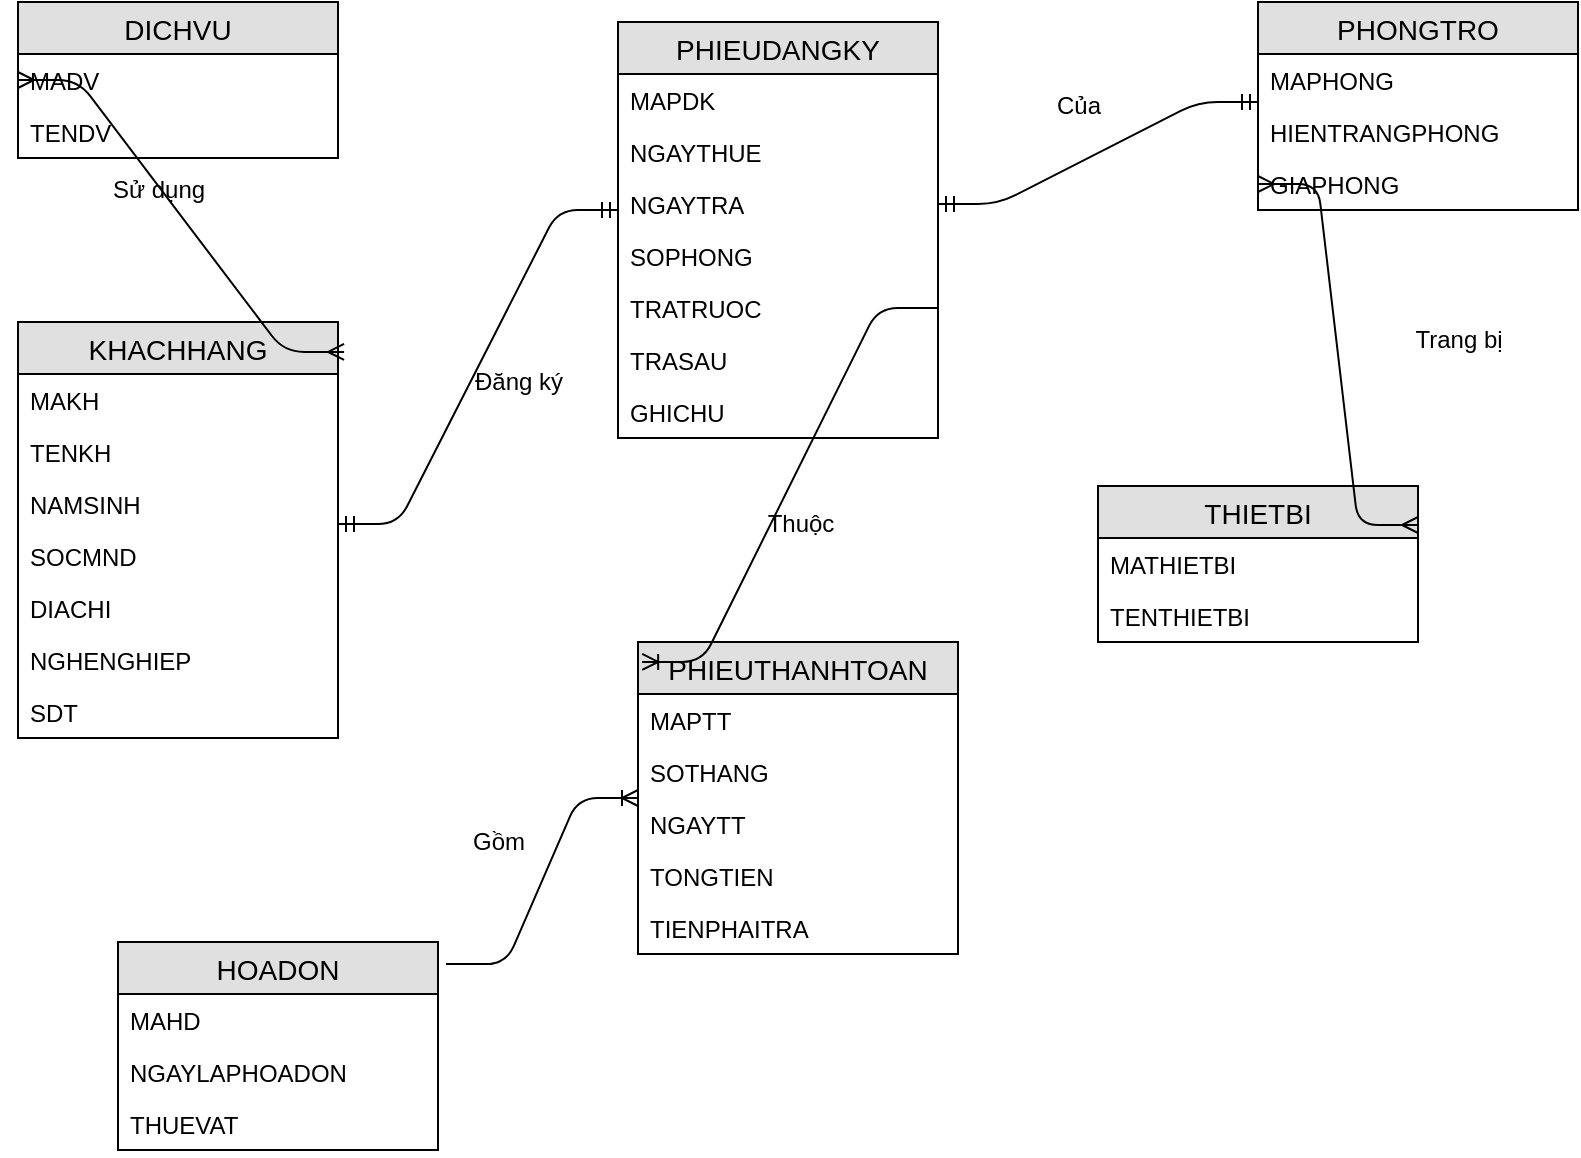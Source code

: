 <mxfile version="12.7.1" type="github"><diagram id="C5RBs43oDa-KdzZeNtuy" name="Page-1"><mxGraphModel dx="1695" dy="401" grid="1" gridSize="10" guides="1" tooltips="1" connect="1" arrows="1" fold="1" page="1" pageScale="1" pageWidth="827" pageHeight="1169" math="0" shadow="0"><root><mxCell id="WIyWlLk6GJQsqaUBKTNV-0"/><mxCell id="WIyWlLk6GJQsqaUBKTNV-1" parent="WIyWlLk6GJQsqaUBKTNV-0"/><mxCell id="ZzcFU4tDt_tdUnmdOKed-1" value="DICHVU" style="swimlane;fontStyle=0;childLayout=stackLayout;horizontal=1;startSize=26;fillColor=#e0e0e0;horizontalStack=0;resizeParent=1;resizeParentMax=0;resizeLast=0;collapsible=1;marginBottom=0;swimlaneFillColor=#ffffff;align=center;fontSize=14;" vertex="1" parent="WIyWlLk6GJQsqaUBKTNV-1"><mxGeometry x="20" y="20" width="160" height="78" as="geometry"/></mxCell><mxCell id="ZzcFU4tDt_tdUnmdOKed-2" value="MADV" style="text;strokeColor=none;fillColor=none;spacingLeft=4;spacingRight=4;overflow=hidden;rotatable=0;points=[[0,0.5],[1,0.5]];portConstraint=eastwest;fontSize=12;" vertex="1" parent="ZzcFU4tDt_tdUnmdOKed-1"><mxGeometry y="26" width="160" height="26" as="geometry"/></mxCell><mxCell id="ZzcFU4tDt_tdUnmdOKed-3" value="TENDV" style="text;strokeColor=none;fillColor=none;spacingLeft=4;spacingRight=4;overflow=hidden;rotatable=0;points=[[0,0.5],[1,0.5]];portConstraint=eastwest;fontSize=12;" vertex="1" parent="ZzcFU4tDt_tdUnmdOKed-1"><mxGeometry y="52" width="160" height="26" as="geometry"/></mxCell><mxCell id="ZzcFU4tDt_tdUnmdOKed-5" value="KHACHHANG" style="swimlane;fontStyle=0;childLayout=stackLayout;horizontal=1;startSize=26;fillColor=#e0e0e0;horizontalStack=0;resizeParent=1;resizeParentMax=0;resizeLast=0;collapsible=1;marginBottom=0;swimlaneFillColor=#ffffff;align=center;fontSize=14;" vertex="1" parent="WIyWlLk6GJQsqaUBKTNV-1"><mxGeometry x="20" y="180" width="160" height="208" as="geometry"/></mxCell><mxCell id="ZzcFU4tDt_tdUnmdOKed-6" value="MAKH" style="text;strokeColor=none;fillColor=none;spacingLeft=4;spacingRight=4;overflow=hidden;rotatable=0;points=[[0,0.5],[1,0.5]];portConstraint=eastwest;fontSize=12;" vertex="1" parent="ZzcFU4tDt_tdUnmdOKed-5"><mxGeometry y="26" width="160" height="26" as="geometry"/></mxCell><mxCell id="ZzcFU4tDt_tdUnmdOKed-7" value="TENKH " style="text;strokeColor=none;fillColor=none;spacingLeft=4;spacingRight=4;overflow=hidden;rotatable=0;points=[[0,0.5],[1,0.5]];portConstraint=eastwest;fontSize=12;" vertex="1" parent="ZzcFU4tDt_tdUnmdOKed-5"><mxGeometry y="52" width="160" height="26" as="geometry"/></mxCell><mxCell id="ZzcFU4tDt_tdUnmdOKed-8" value="NAMSINH" style="text;strokeColor=none;fillColor=none;spacingLeft=4;spacingRight=4;overflow=hidden;rotatable=0;points=[[0,0.5],[1,0.5]];portConstraint=eastwest;fontSize=12;" vertex="1" parent="ZzcFU4tDt_tdUnmdOKed-5"><mxGeometry y="78" width="160" height="26" as="geometry"/></mxCell><mxCell id="ZzcFU4tDt_tdUnmdOKed-10" value="SOCMND" style="text;strokeColor=none;fillColor=none;spacingLeft=4;spacingRight=4;overflow=hidden;rotatable=0;points=[[0,0.5],[1,0.5]];portConstraint=eastwest;fontSize=12;" vertex="1" parent="ZzcFU4tDt_tdUnmdOKed-5"><mxGeometry y="104" width="160" height="26" as="geometry"/></mxCell><mxCell id="ZzcFU4tDt_tdUnmdOKed-12" value="DIACHI" style="text;strokeColor=none;fillColor=none;spacingLeft=4;spacingRight=4;overflow=hidden;rotatable=0;points=[[0,0.5],[1,0.5]];portConstraint=eastwest;fontSize=12;" vertex="1" parent="ZzcFU4tDt_tdUnmdOKed-5"><mxGeometry y="130" width="160" height="26" as="geometry"/></mxCell><mxCell id="ZzcFU4tDt_tdUnmdOKed-11" value="NGHENGHIEP" style="text;strokeColor=none;fillColor=none;spacingLeft=4;spacingRight=4;overflow=hidden;rotatable=0;points=[[0,0.5],[1,0.5]];portConstraint=eastwest;fontSize=12;" vertex="1" parent="ZzcFU4tDt_tdUnmdOKed-5"><mxGeometry y="156" width="160" height="26" as="geometry"/></mxCell><mxCell id="ZzcFU4tDt_tdUnmdOKed-9" value="SDT" style="text;strokeColor=none;fillColor=none;spacingLeft=4;spacingRight=4;overflow=hidden;rotatable=0;points=[[0,0.5],[1,0.5]];portConstraint=eastwest;fontSize=12;" vertex="1" parent="ZzcFU4tDt_tdUnmdOKed-5"><mxGeometry y="182" width="160" height="26" as="geometry"/></mxCell><mxCell id="ZzcFU4tDt_tdUnmdOKed-13" value="PHIEUDANGKY" style="swimlane;fontStyle=0;childLayout=stackLayout;horizontal=1;startSize=26;fillColor=#e0e0e0;horizontalStack=0;resizeParent=1;resizeParentMax=0;resizeLast=0;collapsible=1;marginBottom=0;swimlaneFillColor=#ffffff;align=center;fontSize=14;" vertex="1" parent="WIyWlLk6GJQsqaUBKTNV-1"><mxGeometry x="320" y="30" width="160" height="208" as="geometry"/></mxCell><mxCell id="ZzcFU4tDt_tdUnmdOKed-14" value="MAPDK" style="text;strokeColor=none;fillColor=none;spacingLeft=4;spacingRight=4;overflow=hidden;rotatable=0;points=[[0,0.5],[1,0.5]];portConstraint=eastwest;fontSize=12;" vertex="1" parent="ZzcFU4tDt_tdUnmdOKed-13"><mxGeometry y="26" width="160" height="26" as="geometry"/></mxCell><mxCell id="ZzcFU4tDt_tdUnmdOKed-15" value="NGAYTHUE" style="text;strokeColor=none;fillColor=none;spacingLeft=4;spacingRight=4;overflow=hidden;rotatable=0;points=[[0,0.5],[1,0.5]];portConstraint=eastwest;fontSize=12;" vertex="1" parent="ZzcFU4tDt_tdUnmdOKed-13"><mxGeometry y="52" width="160" height="26" as="geometry"/></mxCell><mxCell id="ZzcFU4tDt_tdUnmdOKed-18" value="NGAYTRA" style="text;strokeColor=none;fillColor=none;spacingLeft=4;spacingRight=4;overflow=hidden;rotatable=0;points=[[0,0.5],[1,0.5]];portConstraint=eastwest;fontSize=12;" vertex="1" parent="ZzcFU4tDt_tdUnmdOKed-13"><mxGeometry y="78" width="160" height="26" as="geometry"/></mxCell><mxCell id="ZzcFU4tDt_tdUnmdOKed-17" value="SOPHONG" style="text;strokeColor=none;fillColor=none;spacingLeft=4;spacingRight=4;overflow=hidden;rotatable=0;points=[[0,0.5],[1,0.5]];portConstraint=eastwest;fontSize=12;" vertex="1" parent="ZzcFU4tDt_tdUnmdOKed-13"><mxGeometry y="104" width="160" height="26" as="geometry"/></mxCell><mxCell id="ZzcFU4tDt_tdUnmdOKed-20" value="TRATRUOC" style="text;strokeColor=none;fillColor=none;spacingLeft=4;spacingRight=4;overflow=hidden;rotatable=0;points=[[0,0.5],[1,0.5]];portConstraint=eastwest;fontSize=12;" vertex="1" parent="ZzcFU4tDt_tdUnmdOKed-13"><mxGeometry y="130" width="160" height="26" as="geometry"/></mxCell><mxCell id="ZzcFU4tDt_tdUnmdOKed-19" value="TRASAU" style="text;strokeColor=none;fillColor=none;spacingLeft=4;spacingRight=4;overflow=hidden;rotatable=0;points=[[0,0.5],[1,0.5]];portConstraint=eastwest;fontSize=12;" vertex="1" parent="ZzcFU4tDt_tdUnmdOKed-13"><mxGeometry y="156" width="160" height="26" as="geometry"/></mxCell><mxCell id="ZzcFU4tDt_tdUnmdOKed-16" value="GHICHU" style="text;strokeColor=none;fillColor=none;spacingLeft=4;spacingRight=4;overflow=hidden;rotatable=0;points=[[0,0.5],[1,0.5]];portConstraint=eastwest;fontSize=12;" vertex="1" parent="ZzcFU4tDt_tdUnmdOKed-13"><mxGeometry y="182" width="160" height="26" as="geometry"/></mxCell><mxCell id="ZzcFU4tDt_tdUnmdOKed-21" value="PHONGTRO" style="swimlane;fontStyle=0;childLayout=stackLayout;horizontal=1;startSize=26;fillColor=#e0e0e0;horizontalStack=0;resizeParent=1;resizeParentMax=0;resizeLast=0;collapsible=1;marginBottom=0;swimlaneFillColor=#ffffff;align=center;fontSize=14;" vertex="1" parent="WIyWlLk6GJQsqaUBKTNV-1"><mxGeometry x="640" y="20" width="160" height="104" as="geometry"/></mxCell><mxCell id="ZzcFU4tDt_tdUnmdOKed-22" value="MAPHONG" style="text;strokeColor=none;fillColor=none;spacingLeft=4;spacingRight=4;overflow=hidden;rotatable=0;points=[[0,0.5],[1,0.5]];portConstraint=eastwest;fontSize=12;" vertex="1" parent="ZzcFU4tDt_tdUnmdOKed-21"><mxGeometry y="26" width="160" height="26" as="geometry"/></mxCell><mxCell id="ZzcFU4tDt_tdUnmdOKed-23" value="HIENTRANGPHONG" style="text;strokeColor=none;fillColor=none;spacingLeft=4;spacingRight=4;overflow=hidden;rotatable=0;points=[[0,0.5],[1,0.5]];portConstraint=eastwest;fontSize=12;" vertex="1" parent="ZzcFU4tDt_tdUnmdOKed-21"><mxGeometry y="52" width="160" height="26" as="geometry"/></mxCell><mxCell id="ZzcFU4tDt_tdUnmdOKed-24" value="GIAPHONG" style="text;strokeColor=none;fillColor=none;spacingLeft=4;spacingRight=4;overflow=hidden;rotatable=0;points=[[0,0.5],[1,0.5]];portConstraint=eastwest;fontSize=12;" vertex="1" parent="ZzcFU4tDt_tdUnmdOKed-21"><mxGeometry y="78" width="160" height="26" as="geometry"/></mxCell><mxCell id="ZzcFU4tDt_tdUnmdOKed-25" value="THIETBI" style="swimlane;fontStyle=0;childLayout=stackLayout;horizontal=1;startSize=26;fillColor=#e0e0e0;horizontalStack=0;resizeParent=1;resizeParentMax=0;resizeLast=0;collapsible=1;marginBottom=0;swimlaneFillColor=#ffffff;align=center;fontSize=14;" vertex="1" parent="WIyWlLk6GJQsqaUBKTNV-1"><mxGeometry x="560" y="262" width="160" height="78" as="geometry"/></mxCell><mxCell id="ZzcFU4tDt_tdUnmdOKed-26" value="MATHIETBI" style="text;strokeColor=none;fillColor=none;spacingLeft=4;spacingRight=4;overflow=hidden;rotatable=0;points=[[0,0.5],[1,0.5]];portConstraint=eastwest;fontSize=12;" vertex="1" parent="ZzcFU4tDt_tdUnmdOKed-25"><mxGeometry y="26" width="160" height="26" as="geometry"/></mxCell><mxCell id="ZzcFU4tDt_tdUnmdOKed-27" value="TENTHIETBI" style="text;strokeColor=none;fillColor=none;spacingLeft=4;spacingRight=4;overflow=hidden;rotatable=0;points=[[0,0.5],[1,0.5]];portConstraint=eastwest;fontSize=12;" vertex="1" parent="ZzcFU4tDt_tdUnmdOKed-25"><mxGeometry y="52" width="160" height="26" as="geometry"/></mxCell><mxCell id="ZzcFU4tDt_tdUnmdOKed-29" value="PHIEUTHANHTOAN" style="swimlane;fontStyle=0;childLayout=stackLayout;horizontal=1;startSize=26;fillColor=#e0e0e0;horizontalStack=0;resizeParent=1;resizeParentMax=0;resizeLast=0;collapsible=1;marginBottom=0;swimlaneFillColor=#ffffff;align=center;fontSize=14;" vertex="1" parent="WIyWlLk6GJQsqaUBKTNV-1"><mxGeometry x="330" y="340" width="160" height="156" as="geometry"/></mxCell><mxCell id="ZzcFU4tDt_tdUnmdOKed-30" value="MAPTT" style="text;strokeColor=none;fillColor=none;spacingLeft=4;spacingRight=4;overflow=hidden;rotatable=0;points=[[0,0.5],[1,0.5]];portConstraint=eastwest;fontSize=12;" vertex="1" parent="ZzcFU4tDt_tdUnmdOKed-29"><mxGeometry y="26" width="160" height="26" as="geometry"/></mxCell><mxCell id="ZzcFU4tDt_tdUnmdOKed-31" value="SOTHANG" style="text;strokeColor=none;fillColor=none;spacingLeft=4;spacingRight=4;overflow=hidden;rotatable=0;points=[[0,0.5],[1,0.5]];portConstraint=eastwest;fontSize=12;" vertex="1" parent="ZzcFU4tDt_tdUnmdOKed-29"><mxGeometry y="52" width="160" height="26" as="geometry"/></mxCell><mxCell id="ZzcFU4tDt_tdUnmdOKed-34" value="NGAYTT" style="text;strokeColor=none;fillColor=none;spacingLeft=4;spacingRight=4;overflow=hidden;rotatable=0;points=[[0,0.5],[1,0.5]];portConstraint=eastwest;fontSize=12;" vertex="1" parent="ZzcFU4tDt_tdUnmdOKed-29"><mxGeometry y="78" width="160" height="26" as="geometry"/></mxCell><mxCell id="ZzcFU4tDt_tdUnmdOKed-33" value="TONGTIEN" style="text;strokeColor=none;fillColor=none;spacingLeft=4;spacingRight=4;overflow=hidden;rotatable=0;points=[[0,0.5],[1,0.5]];portConstraint=eastwest;fontSize=12;" vertex="1" parent="ZzcFU4tDt_tdUnmdOKed-29"><mxGeometry y="104" width="160" height="26" as="geometry"/></mxCell><mxCell id="ZzcFU4tDt_tdUnmdOKed-32" value="TIENPHAITRA" style="text;strokeColor=none;fillColor=none;spacingLeft=4;spacingRight=4;overflow=hidden;rotatable=0;points=[[0,0.5],[1,0.5]];portConstraint=eastwest;fontSize=12;" vertex="1" parent="ZzcFU4tDt_tdUnmdOKed-29"><mxGeometry y="130" width="160" height="26" as="geometry"/></mxCell><mxCell id="ZzcFU4tDt_tdUnmdOKed-35" value="HOADON" style="swimlane;fontStyle=0;childLayout=stackLayout;horizontal=1;startSize=26;fillColor=#e0e0e0;horizontalStack=0;resizeParent=1;resizeParentMax=0;resizeLast=0;collapsible=1;marginBottom=0;swimlaneFillColor=#ffffff;align=center;fontSize=14;" vertex="1" parent="WIyWlLk6GJQsqaUBKTNV-1"><mxGeometry x="70" y="490" width="160" height="104" as="geometry"/></mxCell><mxCell id="ZzcFU4tDt_tdUnmdOKed-36" value="MAHD" style="text;strokeColor=none;fillColor=none;spacingLeft=4;spacingRight=4;overflow=hidden;rotatable=0;points=[[0,0.5],[1,0.5]];portConstraint=eastwest;fontSize=12;" vertex="1" parent="ZzcFU4tDt_tdUnmdOKed-35"><mxGeometry y="26" width="160" height="26" as="geometry"/></mxCell><mxCell id="ZzcFU4tDt_tdUnmdOKed-37" value="NGAYLAPHOADON" style="text;strokeColor=none;fillColor=none;spacingLeft=4;spacingRight=4;overflow=hidden;rotatable=0;points=[[0,0.5],[1,0.5]];portConstraint=eastwest;fontSize=12;" vertex="1" parent="ZzcFU4tDt_tdUnmdOKed-35"><mxGeometry y="52" width="160" height="26" as="geometry"/></mxCell><mxCell id="ZzcFU4tDt_tdUnmdOKed-38" value="THUEVAT" style="text;strokeColor=none;fillColor=none;spacingLeft=4;spacingRight=4;overflow=hidden;rotatable=0;points=[[0,0.5],[1,0.5]];portConstraint=eastwest;fontSize=12;" vertex="1" parent="ZzcFU4tDt_tdUnmdOKed-35"><mxGeometry y="78" width="160" height="26" as="geometry"/></mxCell><mxCell id="ZzcFU4tDt_tdUnmdOKed-39" value="" style="edgeStyle=entityRelationEdgeStyle;fontSize=12;html=1;endArrow=ERmany;startArrow=ERmany;entryX=0;entryY=0.5;entryDx=0;entryDy=0;exitX=1.019;exitY=0.072;exitDx=0;exitDy=0;exitPerimeter=0;" edge="1" parent="WIyWlLk6GJQsqaUBKTNV-1" source="ZzcFU4tDt_tdUnmdOKed-5" target="ZzcFU4tDt_tdUnmdOKed-2"><mxGeometry width="100" height="100" relative="1" as="geometry"><mxPoint x="-30" y="260" as="sourcePoint"/><mxPoint x="150" y="124" as="targetPoint"/></mxGeometry></mxCell><mxCell id="ZzcFU4tDt_tdUnmdOKed-40" value="" style="edgeStyle=entityRelationEdgeStyle;fontSize=12;html=1;endArrow=ERmandOne;startArrow=ERmandOne;exitX=1;exitY=0.885;exitDx=0;exitDy=0;exitPerimeter=0;" edge="1" parent="WIyWlLk6GJQsqaUBKTNV-1" source="ZzcFU4tDt_tdUnmdOKed-8"><mxGeometry width="100" height="100" relative="1" as="geometry"><mxPoint x="220" y="224" as="sourcePoint"/><mxPoint x="320" y="124" as="targetPoint"/></mxGeometry></mxCell><mxCell id="ZzcFU4tDt_tdUnmdOKed-41" value="" style="edgeStyle=entityRelationEdgeStyle;fontSize=12;html=1;endArrow=ERmandOne;startArrow=ERmandOne;exitX=1;exitY=0.5;exitDx=0;exitDy=0;entryX=0;entryY=0.923;entryDx=0;entryDy=0;entryPerimeter=0;" edge="1" parent="WIyWlLk6GJQsqaUBKTNV-1" source="ZzcFU4tDt_tdUnmdOKed-18" target="ZzcFU4tDt_tdUnmdOKed-22"><mxGeometry width="100" height="100" relative="1" as="geometry"><mxPoint x="510" y="170" as="sourcePoint"/><mxPoint x="610" y="70" as="targetPoint"/></mxGeometry></mxCell><mxCell id="ZzcFU4tDt_tdUnmdOKed-44" value="" style="edgeStyle=entityRelationEdgeStyle;fontSize=12;html=1;endArrow=ERoneToMany;exitX=1;exitY=0.5;exitDx=0;exitDy=0;entryX=0.013;entryY=0.064;entryDx=0;entryDy=0;entryPerimeter=0;" edge="1" parent="WIyWlLk6GJQsqaUBKTNV-1" source="ZzcFU4tDt_tdUnmdOKed-20" target="ZzcFU4tDt_tdUnmdOKed-29"><mxGeometry width="100" height="100" relative="1" as="geometry"><mxPoint x="450" y="360" as="sourcePoint"/><mxPoint x="550" y="260" as="targetPoint"/></mxGeometry></mxCell><mxCell id="ZzcFU4tDt_tdUnmdOKed-45" value="" style="edgeStyle=entityRelationEdgeStyle;fontSize=12;html=1;endArrow=ERoneToMany;exitX=1.025;exitY=0.106;exitDx=0;exitDy=0;exitPerimeter=0;" edge="1" parent="WIyWlLk6GJQsqaUBKTNV-1" source="ZzcFU4tDt_tdUnmdOKed-35"><mxGeometry width="100" height="100" relative="1" as="geometry"><mxPoint x="220" y="520" as="sourcePoint"/><mxPoint x="330" y="418" as="targetPoint"/></mxGeometry></mxCell><mxCell id="ZzcFU4tDt_tdUnmdOKed-46" value="Sử dụng" style="text;html=1;align=center;verticalAlign=middle;resizable=0;points=[];autosize=1;" vertex="1" parent="WIyWlLk6GJQsqaUBKTNV-1"><mxGeometry x="60" y="104" width="60" height="20" as="geometry"/></mxCell><mxCell id="ZzcFU4tDt_tdUnmdOKed-47" value="Đăng ký" style="text;html=1;align=center;verticalAlign=middle;resizable=0;points=[];autosize=1;" vertex="1" parent="WIyWlLk6GJQsqaUBKTNV-1"><mxGeometry x="240" y="200" width="60" height="20" as="geometry"/></mxCell><mxCell id="ZzcFU4tDt_tdUnmdOKed-48" value="Thuộc" style="text;html=1;align=center;verticalAlign=middle;resizable=0;points=[];autosize=1;" vertex="1" parent="WIyWlLk6GJQsqaUBKTNV-1"><mxGeometry x="386" y="271" width="50" height="20" as="geometry"/></mxCell><mxCell id="ZzcFU4tDt_tdUnmdOKed-49" value="Gồm" style="text;html=1;align=center;verticalAlign=middle;resizable=0;points=[];autosize=1;" vertex="1" parent="WIyWlLk6GJQsqaUBKTNV-1"><mxGeometry x="240" y="430" width="40" height="20" as="geometry"/></mxCell><mxCell id="ZzcFU4tDt_tdUnmdOKed-50" value="" style="edgeStyle=entityRelationEdgeStyle;fontSize=12;html=1;endArrow=ERmany;startArrow=ERmany;entryX=0;entryY=0.5;entryDx=0;entryDy=0;exitX=1;exitY=0.25;exitDx=0;exitDy=0;" edge="1" parent="WIyWlLk6GJQsqaUBKTNV-1" source="ZzcFU4tDt_tdUnmdOKed-25" target="ZzcFU4tDt_tdUnmdOKed-24"><mxGeometry width="100" height="100" relative="1" as="geometry"><mxPoint x="680" y="260" as="sourcePoint"/><mxPoint x="780" y="160" as="targetPoint"/></mxGeometry></mxCell><mxCell id="ZzcFU4tDt_tdUnmdOKed-51" value="Của" style="text;html=1;align=center;verticalAlign=middle;resizable=0;points=[];autosize=1;" vertex="1" parent="WIyWlLk6GJQsqaUBKTNV-1"><mxGeometry x="530" y="62" width="40" height="20" as="geometry"/></mxCell><mxCell id="ZzcFU4tDt_tdUnmdOKed-52" value="Trang bị" style="text;html=1;align=center;verticalAlign=middle;resizable=0;points=[];autosize=1;" vertex="1" parent="WIyWlLk6GJQsqaUBKTNV-1"><mxGeometry x="710" y="179" width="60" height="20" as="geometry"/></mxCell></root></mxGraphModel></diagram></mxfile>